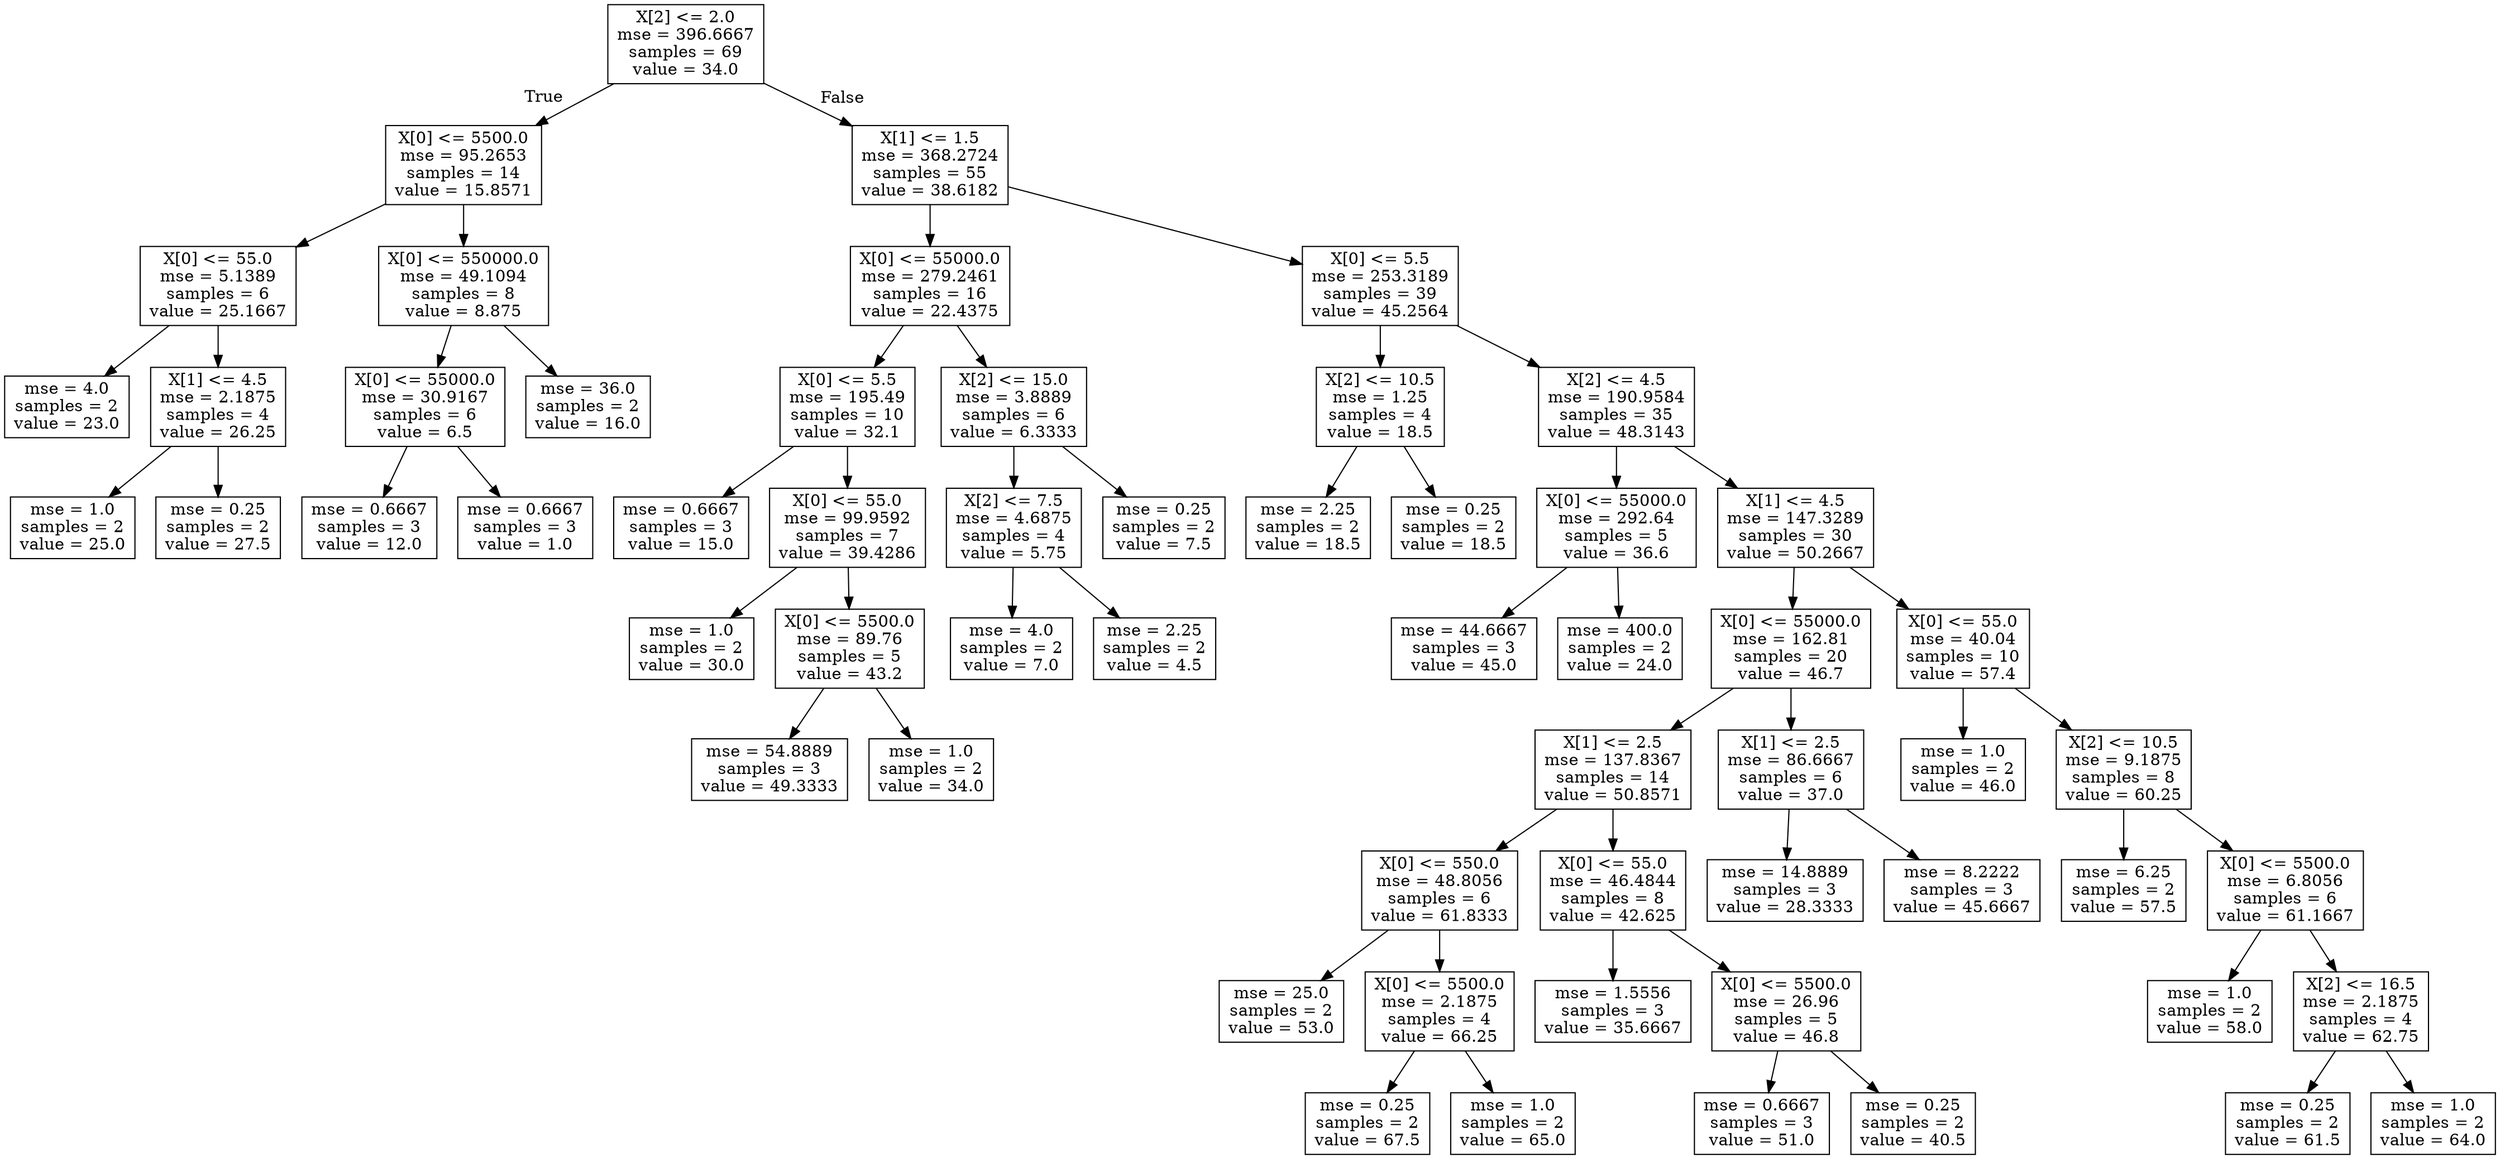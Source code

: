 digraph Tree {
node [shape=box] ;
0 [label="X[2] <= 2.0\nmse = 396.6667\nsamples = 69\nvalue = 34.0"] ;
1 [label="X[0] <= 5500.0\nmse = 95.2653\nsamples = 14\nvalue = 15.8571"] ;
0 -> 1 [labeldistance=2.5, labelangle=45, headlabel="True"] ;
2 [label="X[0] <= 55.0\nmse = 5.1389\nsamples = 6\nvalue = 25.1667"] ;
1 -> 2 ;
3 [label="mse = 4.0\nsamples = 2\nvalue = 23.0"] ;
2 -> 3 ;
4 [label="X[1] <= 4.5\nmse = 2.1875\nsamples = 4\nvalue = 26.25"] ;
2 -> 4 ;
5 [label="mse = 1.0\nsamples = 2\nvalue = 25.0"] ;
4 -> 5 ;
6 [label="mse = 0.25\nsamples = 2\nvalue = 27.5"] ;
4 -> 6 ;
7 [label="X[0] <= 550000.0\nmse = 49.1094\nsamples = 8\nvalue = 8.875"] ;
1 -> 7 ;
8 [label="X[0] <= 55000.0\nmse = 30.9167\nsamples = 6\nvalue = 6.5"] ;
7 -> 8 ;
9 [label="mse = 0.6667\nsamples = 3\nvalue = 12.0"] ;
8 -> 9 ;
10 [label="mse = 0.6667\nsamples = 3\nvalue = 1.0"] ;
8 -> 10 ;
11 [label="mse = 36.0\nsamples = 2\nvalue = 16.0"] ;
7 -> 11 ;
12 [label="X[1] <= 1.5\nmse = 368.2724\nsamples = 55\nvalue = 38.6182"] ;
0 -> 12 [labeldistance=2.5, labelangle=-45, headlabel="False"] ;
13 [label="X[0] <= 55000.0\nmse = 279.2461\nsamples = 16\nvalue = 22.4375"] ;
12 -> 13 ;
14 [label="X[0] <= 5.5\nmse = 195.49\nsamples = 10\nvalue = 32.1"] ;
13 -> 14 ;
15 [label="mse = 0.6667\nsamples = 3\nvalue = 15.0"] ;
14 -> 15 ;
16 [label="X[0] <= 55.0\nmse = 99.9592\nsamples = 7\nvalue = 39.4286"] ;
14 -> 16 ;
17 [label="mse = 1.0\nsamples = 2\nvalue = 30.0"] ;
16 -> 17 ;
18 [label="X[0] <= 5500.0\nmse = 89.76\nsamples = 5\nvalue = 43.2"] ;
16 -> 18 ;
19 [label="mse = 54.8889\nsamples = 3\nvalue = 49.3333"] ;
18 -> 19 ;
20 [label="mse = 1.0\nsamples = 2\nvalue = 34.0"] ;
18 -> 20 ;
21 [label="X[2] <= 15.0\nmse = 3.8889\nsamples = 6\nvalue = 6.3333"] ;
13 -> 21 ;
22 [label="X[2] <= 7.5\nmse = 4.6875\nsamples = 4\nvalue = 5.75"] ;
21 -> 22 ;
23 [label="mse = 4.0\nsamples = 2\nvalue = 7.0"] ;
22 -> 23 ;
24 [label="mse = 2.25\nsamples = 2\nvalue = 4.5"] ;
22 -> 24 ;
25 [label="mse = 0.25\nsamples = 2\nvalue = 7.5"] ;
21 -> 25 ;
26 [label="X[0] <= 5.5\nmse = 253.3189\nsamples = 39\nvalue = 45.2564"] ;
12 -> 26 ;
27 [label="X[2] <= 10.5\nmse = 1.25\nsamples = 4\nvalue = 18.5"] ;
26 -> 27 ;
28 [label="mse = 2.25\nsamples = 2\nvalue = 18.5"] ;
27 -> 28 ;
29 [label="mse = 0.25\nsamples = 2\nvalue = 18.5"] ;
27 -> 29 ;
30 [label="X[2] <= 4.5\nmse = 190.9584\nsamples = 35\nvalue = 48.3143"] ;
26 -> 30 ;
31 [label="X[0] <= 55000.0\nmse = 292.64\nsamples = 5\nvalue = 36.6"] ;
30 -> 31 ;
32 [label="mse = 44.6667\nsamples = 3\nvalue = 45.0"] ;
31 -> 32 ;
33 [label="mse = 400.0\nsamples = 2\nvalue = 24.0"] ;
31 -> 33 ;
34 [label="X[1] <= 4.5\nmse = 147.3289\nsamples = 30\nvalue = 50.2667"] ;
30 -> 34 ;
35 [label="X[0] <= 55000.0\nmse = 162.81\nsamples = 20\nvalue = 46.7"] ;
34 -> 35 ;
36 [label="X[1] <= 2.5\nmse = 137.8367\nsamples = 14\nvalue = 50.8571"] ;
35 -> 36 ;
37 [label="X[0] <= 550.0\nmse = 48.8056\nsamples = 6\nvalue = 61.8333"] ;
36 -> 37 ;
38 [label="mse = 25.0\nsamples = 2\nvalue = 53.0"] ;
37 -> 38 ;
39 [label="X[0] <= 5500.0\nmse = 2.1875\nsamples = 4\nvalue = 66.25"] ;
37 -> 39 ;
40 [label="mse = 0.25\nsamples = 2\nvalue = 67.5"] ;
39 -> 40 ;
41 [label="mse = 1.0\nsamples = 2\nvalue = 65.0"] ;
39 -> 41 ;
42 [label="X[0] <= 55.0\nmse = 46.4844\nsamples = 8\nvalue = 42.625"] ;
36 -> 42 ;
43 [label="mse = 1.5556\nsamples = 3\nvalue = 35.6667"] ;
42 -> 43 ;
44 [label="X[0] <= 5500.0\nmse = 26.96\nsamples = 5\nvalue = 46.8"] ;
42 -> 44 ;
45 [label="mse = 0.6667\nsamples = 3\nvalue = 51.0"] ;
44 -> 45 ;
46 [label="mse = 0.25\nsamples = 2\nvalue = 40.5"] ;
44 -> 46 ;
47 [label="X[1] <= 2.5\nmse = 86.6667\nsamples = 6\nvalue = 37.0"] ;
35 -> 47 ;
48 [label="mse = 14.8889\nsamples = 3\nvalue = 28.3333"] ;
47 -> 48 ;
49 [label="mse = 8.2222\nsamples = 3\nvalue = 45.6667"] ;
47 -> 49 ;
50 [label="X[0] <= 55.0\nmse = 40.04\nsamples = 10\nvalue = 57.4"] ;
34 -> 50 ;
51 [label="mse = 1.0\nsamples = 2\nvalue = 46.0"] ;
50 -> 51 ;
52 [label="X[2] <= 10.5\nmse = 9.1875\nsamples = 8\nvalue = 60.25"] ;
50 -> 52 ;
53 [label="mse = 6.25\nsamples = 2\nvalue = 57.5"] ;
52 -> 53 ;
54 [label="X[0] <= 5500.0\nmse = 6.8056\nsamples = 6\nvalue = 61.1667"] ;
52 -> 54 ;
55 [label="mse = 1.0\nsamples = 2\nvalue = 58.0"] ;
54 -> 55 ;
56 [label="X[2] <= 16.5\nmse = 2.1875\nsamples = 4\nvalue = 62.75"] ;
54 -> 56 ;
57 [label="mse = 0.25\nsamples = 2\nvalue = 61.5"] ;
56 -> 57 ;
58 [label="mse = 1.0\nsamples = 2\nvalue = 64.0"] ;
56 -> 58 ;
}